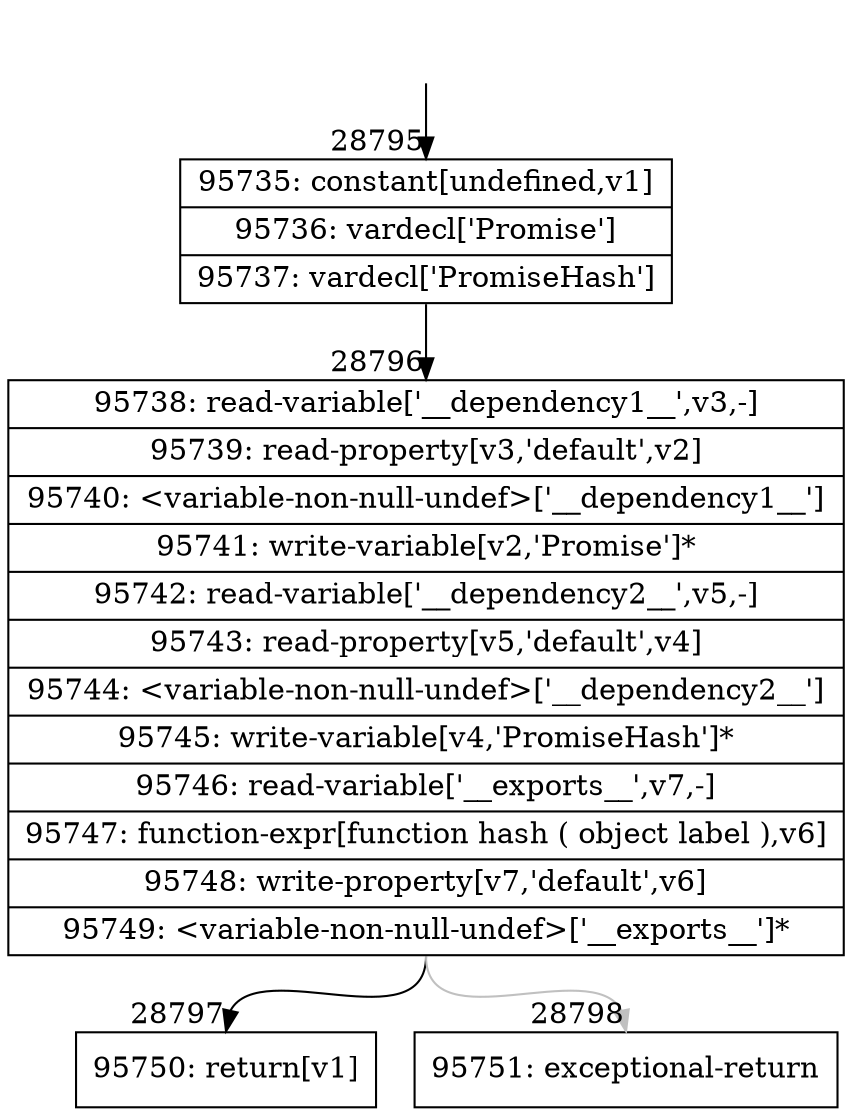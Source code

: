 digraph {
rankdir="TD"
BB_entry2538[shape=none,label=""];
BB_entry2538 -> BB28795 [tailport=s, headport=n, headlabel="    28795"]
BB28795 [shape=record label="{95735: constant[undefined,v1]|95736: vardecl['Promise']|95737: vardecl['PromiseHash']}" ] 
BB28795 -> BB28796 [tailport=s, headport=n, headlabel="      28796"]
BB28796 [shape=record label="{95738: read-variable['__dependency1__',v3,-]|95739: read-property[v3,'default',v2]|95740: \<variable-non-null-undef\>['__dependency1__']|95741: write-variable[v2,'Promise']*|95742: read-variable['__dependency2__',v5,-]|95743: read-property[v5,'default',v4]|95744: \<variable-non-null-undef\>['__dependency2__']|95745: write-variable[v4,'PromiseHash']*|95746: read-variable['__exports__',v7,-]|95747: function-expr[function hash ( object label ),v6]|95748: write-property[v7,'default',v6]|95749: \<variable-non-null-undef\>['__exports__']*}" ] 
BB28796 -> BB28797 [tailport=s, headport=n, headlabel="      28797"]
BB28796 -> BB28798 [tailport=s, headport=n, color=gray, headlabel="      28798"]
BB28797 [shape=record label="{95750: return[v1]}" ] 
BB28798 [shape=record label="{95751: exceptional-return}" ] 
//#$~ 51571
}
